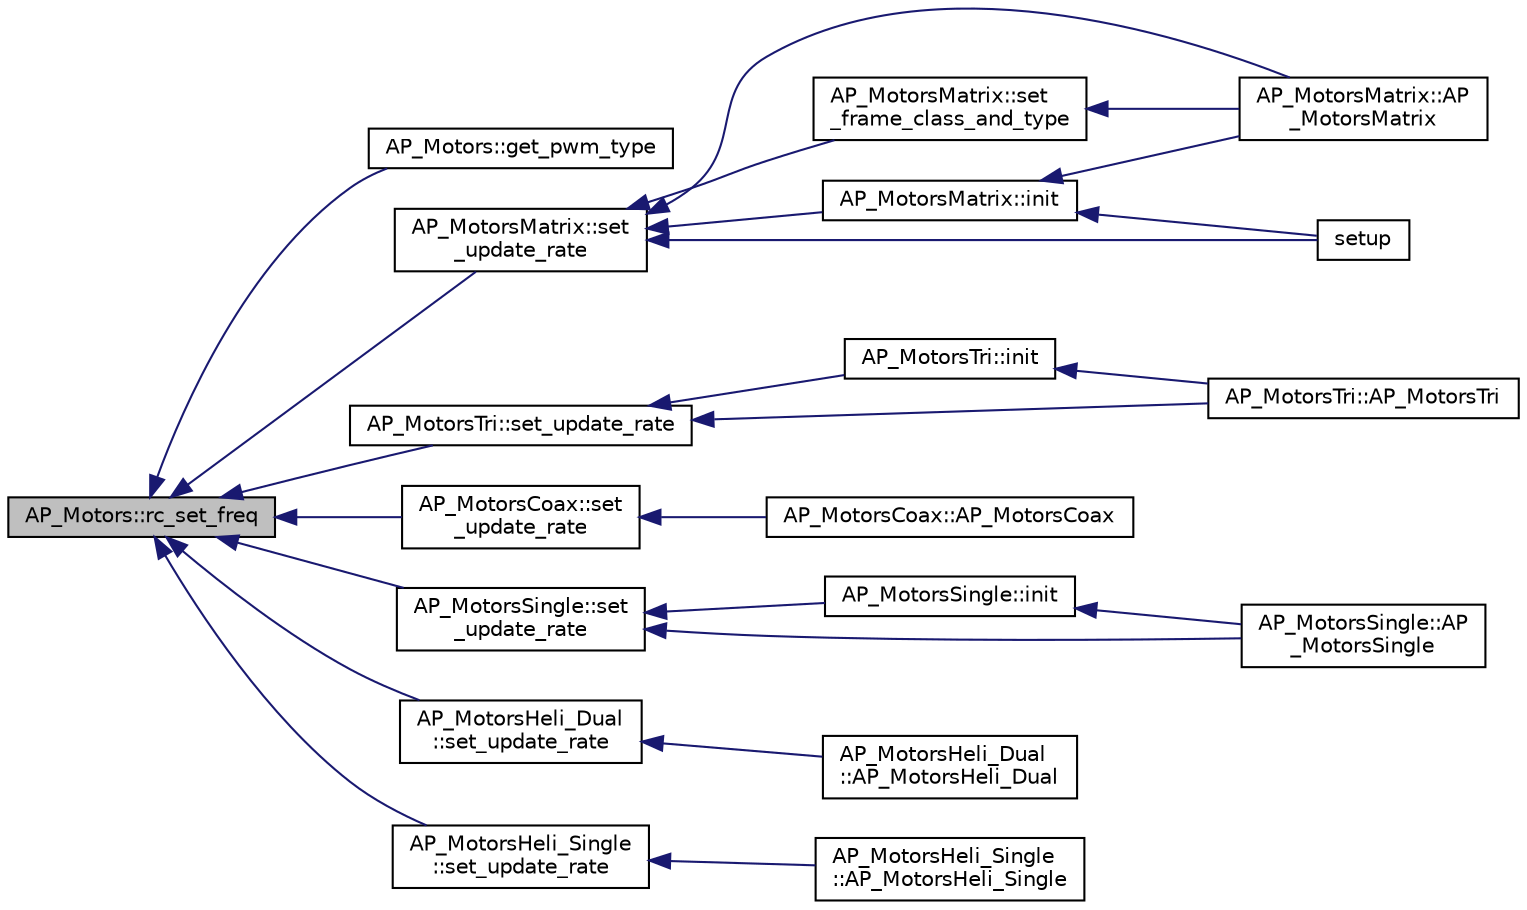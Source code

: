 digraph "AP_Motors::rc_set_freq"
{
 // INTERACTIVE_SVG=YES
  edge [fontname="Helvetica",fontsize="10",labelfontname="Helvetica",labelfontsize="10"];
  node [fontname="Helvetica",fontsize="10",shape=record];
  rankdir="LR";
  Node1 [label="AP_Motors::rc_set_freq",height=0.2,width=0.4,color="black", fillcolor="grey75", style="filled", fontcolor="black"];
  Node1 -> Node2 [dir="back",color="midnightblue",fontsize="10",style="solid",fontname="Helvetica"];
  Node2 [label="AP_Motors::get_pwm_type",height=0.2,width=0.4,color="black", fillcolor="white", style="filled",URL="$classAP__Motors.html#a03665c7df835ae4b22a34c650819ce27"];
  Node1 -> Node3 [dir="back",color="midnightblue",fontsize="10",style="solid",fontname="Helvetica"];
  Node3 [label="AP_MotorsMatrix::set\l_update_rate",height=0.2,width=0.4,color="black", fillcolor="white", style="filled",URL="$classAP__MotorsMatrix.html#a4ccbbe0d2641a973f7140b5c8ba7724e"];
  Node3 -> Node4 [dir="back",color="midnightblue",fontsize="10",style="solid",fontname="Helvetica"];
  Node4 [label="AP_MotorsMatrix::init",height=0.2,width=0.4,color="black", fillcolor="white", style="filled",URL="$classAP__MotorsMatrix.html#aac841b5c0bd90818f0dbf5ea523b9ec7"];
  Node4 -> Node5 [dir="back",color="midnightblue",fontsize="10",style="solid",fontname="Helvetica"];
  Node5 [label="AP_MotorsMatrix::AP\l_MotorsMatrix",height=0.2,width=0.4,color="black", fillcolor="white", style="filled",URL="$classAP__MotorsMatrix.html#a1079a240f98556fe4cb0af7d1d039917",tooltip="Constructor. "];
  Node4 -> Node6 [dir="back",color="midnightblue",fontsize="10",style="solid",fontname="Helvetica"];
  Node6 [label="setup",height=0.2,width=0.4,color="black", fillcolor="white", style="filled",URL="$AP__Motors__test_8cpp.html#a4fc01d736fe50cf5b977f755b675f11d"];
  Node3 -> Node7 [dir="back",color="midnightblue",fontsize="10",style="solid",fontname="Helvetica"];
  Node7 [label="AP_MotorsMatrix::set\l_frame_class_and_type",height=0.2,width=0.4,color="black", fillcolor="white", style="filled",URL="$classAP__MotorsMatrix.html#a58482c4eb0d57303b9bd7f7e122e7187"];
  Node7 -> Node5 [dir="back",color="midnightblue",fontsize="10",style="solid",fontname="Helvetica"];
  Node3 -> Node5 [dir="back",color="midnightblue",fontsize="10",style="solid",fontname="Helvetica"];
  Node3 -> Node6 [dir="back",color="midnightblue",fontsize="10",style="solid",fontname="Helvetica"];
  Node1 -> Node8 [dir="back",color="midnightblue",fontsize="10",style="solid",fontname="Helvetica"];
  Node8 [label="AP_MotorsTri::set_update_rate",height=0.2,width=0.4,color="black", fillcolor="white", style="filled",URL="$classAP__MotorsTri.html#a45d195e2abd378c68e225c528e7d6bce"];
  Node8 -> Node9 [dir="back",color="midnightblue",fontsize="10",style="solid",fontname="Helvetica"];
  Node9 [label="AP_MotorsTri::init",height=0.2,width=0.4,color="black", fillcolor="white", style="filled",URL="$classAP__MotorsTri.html#ab3d9289eccb10b59908b71f5d6deef12"];
  Node9 -> Node10 [dir="back",color="midnightblue",fontsize="10",style="solid",fontname="Helvetica"];
  Node10 [label="AP_MotorsTri::AP_MotorsTri",height=0.2,width=0.4,color="black", fillcolor="white", style="filled",URL="$classAP__MotorsTri.html#a282f48b7e788fbbe5ae835a00937cb02",tooltip="Constructor. "];
  Node8 -> Node10 [dir="back",color="midnightblue",fontsize="10",style="solid",fontname="Helvetica"];
  Node1 -> Node11 [dir="back",color="midnightblue",fontsize="10",style="solid",fontname="Helvetica"];
  Node11 [label="AP_MotorsCoax::set\l_update_rate",height=0.2,width=0.4,color="black", fillcolor="white", style="filled",URL="$classAP__MotorsCoax.html#a10131e737c6b990c5be12746ee97367a"];
  Node11 -> Node12 [dir="back",color="midnightblue",fontsize="10",style="solid",fontname="Helvetica"];
  Node12 [label="AP_MotorsCoax::AP_MotorsCoax",height=0.2,width=0.4,color="black", fillcolor="white", style="filled",URL="$classAP__MotorsCoax.html#a9f2013067a9ad3699bad4bd7ec4fba55",tooltip="Constructor. "];
  Node1 -> Node13 [dir="back",color="midnightblue",fontsize="10",style="solid",fontname="Helvetica"];
  Node13 [label="AP_MotorsSingle::set\l_update_rate",height=0.2,width=0.4,color="black", fillcolor="white", style="filled",URL="$classAP__MotorsSingle.html#adf3e4312d9570a1f244d08a9a839b116"];
  Node13 -> Node14 [dir="back",color="midnightblue",fontsize="10",style="solid",fontname="Helvetica"];
  Node14 [label="AP_MotorsSingle::init",height=0.2,width=0.4,color="black", fillcolor="white", style="filled",URL="$classAP__MotorsSingle.html#a23f9e9dec626aa810d730065eabadbf3"];
  Node14 -> Node15 [dir="back",color="midnightblue",fontsize="10",style="solid",fontname="Helvetica"];
  Node15 [label="AP_MotorsSingle::AP\l_MotorsSingle",height=0.2,width=0.4,color="black", fillcolor="white", style="filled",URL="$classAP__MotorsSingle.html#a93eade83957680ac6f0b01fadc8fbbfa",tooltip="Constructor. "];
  Node13 -> Node15 [dir="back",color="midnightblue",fontsize="10",style="solid",fontname="Helvetica"];
  Node1 -> Node16 [dir="back",color="midnightblue",fontsize="10",style="solid",fontname="Helvetica"];
  Node16 [label="AP_MotorsHeli_Dual\l::set_update_rate",height=0.2,width=0.4,color="black", fillcolor="white", style="filled",URL="$classAP__MotorsHeli__Dual.html#aa02b6d52fbd392d8e50c6feb79fef768"];
  Node16 -> Node17 [dir="back",color="midnightblue",fontsize="10",style="solid",fontname="Helvetica"];
  Node17 [label="AP_MotorsHeli_Dual\l::AP_MotorsHeli_Dual",height=0.2,width=0.4,color="black", fillcolor="white", style="filled",URL="$classAP__MotorsHeli__Dual.html#a55d0c8d6ba98819e849fbd31be3353db"];
  Node1 -> Node18 [dir="back",color="midnightblue",fontsize="10",style="solid",fontname="Helvetica"];
  Node18 [label="AP_MotorsHeli_Single\l::set_update_rate",height=0.2,width=0.4,color="black", fillcolor="white", style="filled",URL="$classAP__MotorsHeli__Single.html#a54ccb51f6ac963c50ba729ec458c356d"];
  Node18 -> Node19 [dir="back",color="midnightblue",fontsize="10",style="solid",fontname="Helvetica"];
  Node19 [label="AP_MotorsHeli_Single\l::AP_MotorsHeli_Single",height=0.2,width=0.4,color="black", fillcolor="white", style="filled",URL="$classAP__MotorsHeli__Single.html#aa617a5f4634505d942568279034b2be2"];
}
